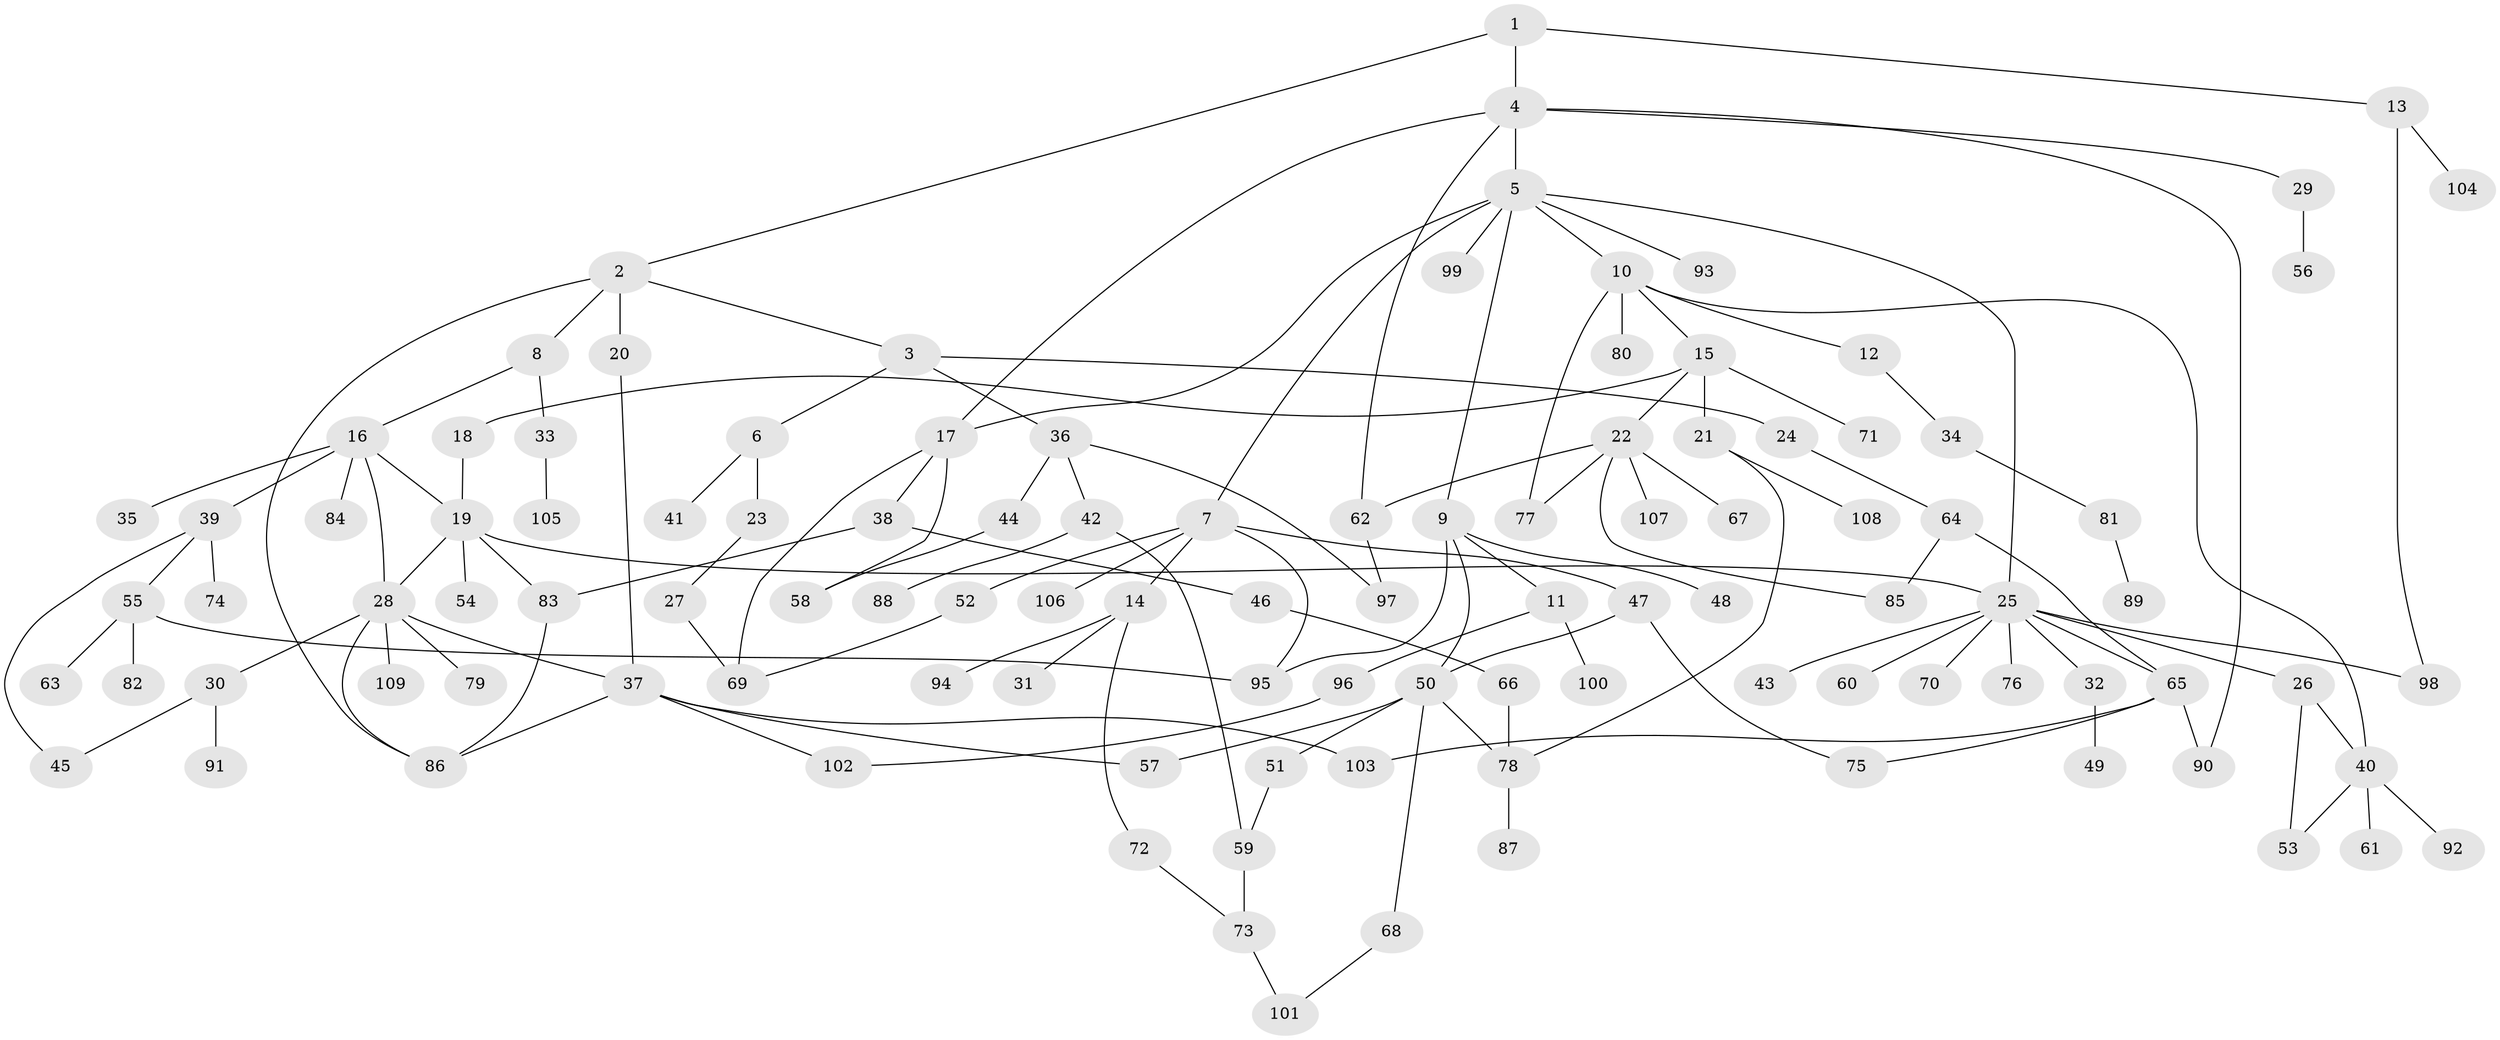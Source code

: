 // Generated by graph-tools (version 1.1) at 2025/42/03/09/25 04:42:22]
// undirected, 109 vertices, 142 edges
graph export_dot {
graph [start="1"]
  node [color=gray90,style=filled];
  1;
  2;
  3;
  4;
  5;
  6;
  7;
  8;
  9;
  10;
  11;
  12;
  13;
  14;
  15;
  16;
  17;
  18;
  19;
  20;
  21;
  22;
  23;
  24;
  25;
  26;
  27;
  28;
  29;
  30;
  31;
  32;
  33;
  34;
  35;
  36;
  37;
  38;
  39;
  40;
  41;
  42;
  43;
  44;
  45;
  46;
  47;
  48;
  49;
  50;
  51;
  52;
  53;
  54;
  55;
  56;
  57;
  58;
  59;
  60;
  61;
  62;
  63;
  64;
  65;
  66;
  67;
  68;
  69;
  70;
  71;
  72;
  73;
  74;
  75;
  76;
  77;
  78;
  79;
  80;
  81;
  82;
  83;
  84;
  85;
  86;
  87;
  88;
  89;
  90;
  91;
  92;
  93;
  94;
  95;
  96;
  97;
  98;
  99;
  100;
  101;
  102;
  103;
  104;
  105;
  106;
  107;
  108;
  109;
  1 -- 2;
  1 -- 4;
  1 -- 13;
  2 -- 3;
  2 -- 8;
  2 -- 20;
  2 -- 86;
  3 -- 6;
  3 -- 24;
  3 -- 36;
  4 -- 5;
  4 -- 29;
  4 -- 62;
  4 -- 17;
  4 -- 90;
  5 -- 7;
  5 -- 9;
  5 -- 10;
  5 -- 17;
  5 -- 25;
  5 -- 93;
  5 -- 99;
  6 -- 23;
  6 -- 41;
  7 -- 14;
  7 -- 47;
  7 -- 52;
  7 -- 106;
  7 -- 95;
  8 -- 16;
  8 -- 33;
  9 -- 11;
  9 -- 48;
  9 -- 95;
  9 -- 50;
  10 -- 12;
  10 -- 15;
  10 -- 77;
  10 -- 80;
  10 -- 40;
  11 -- 96;
  11 -- 100;
  12 -- 34;
  13 -- 104;
  13 -- 98;
  14 -- 31;
  14 -- 72;
  14 -- 94;
  15 -- 18;
  15 -- 21;
  15 -- 22;
  15 -- 71;
  16 -- 19;
  16 -- 28;
  16 -- 35;
  16 -- 39;
  16 -- 84;
  17 -- 38;
  17 -- 69;
  17 -- 58;
  18 -- 19;
  19 -- 54;
  19 -- 28;
  19 -- 83;
  19 -- 25;
  20 -- 37;
  21 -- 108;
  21 -- 78;
  22 -- 67;
  22 -- 85;
  22 -- 107;
  22 -- 77;
  22 -- 62;
  23 -- 27;
  24 -- 64;
  25 -- 26;
  25 -- 32;
  25 -- 43;
  25 -- 60;
  25 -- 65;
  25 -- 70;
  25 -- 76;
  25 -- 98;
  26 -- 40;
  26 -- 53;
  27 -- 69;
  28 -- 30;
  28 -- 37;
  28 -- 79;
  28 -- 109;
  28 -- 86;
  29 -- 56;
  30 -- 91;
  30 -- 45;
  32 -- 49;
  33 -- 105;
  34 -- 81;
  36 -- 42;
  36 -- 44;
  36 -- 97;
  37 -- 86;
  37 -- 103;
  37 -- 102;
  37 -- 57;
  38 -- 46;
  38 -- 83;
  39 -- 45;
  39 -- 55;
  39 -- 74;
  40 -- 53;
  40 -- 61;
  40 -- 92;
  42 -- 88;
  42 -- 59;
  44 -- 58;
  46 -- 66;
  47 -- 50;
  47 -- 75;
  50 -- 51;
  50 -- 57;
  50 -- 68;
  50 -- 78;
  51 -- 59;
  52 -- 69;
  55 -- 63;
  55 -- 82;
  55 -- 95;
  59 -- 73;
  62 -- 97;
  64 -- 65;
  64 -- 85;
  65 -- 90;
  65 -- 75;
  65 -- 103;
  66 -- 78;
  68 -- 101;
  72 -- 73;
  73 -- 101;
  78 -- 87;
  81 -- 89;
  83 -- 86;
  96 -- 102;
}
